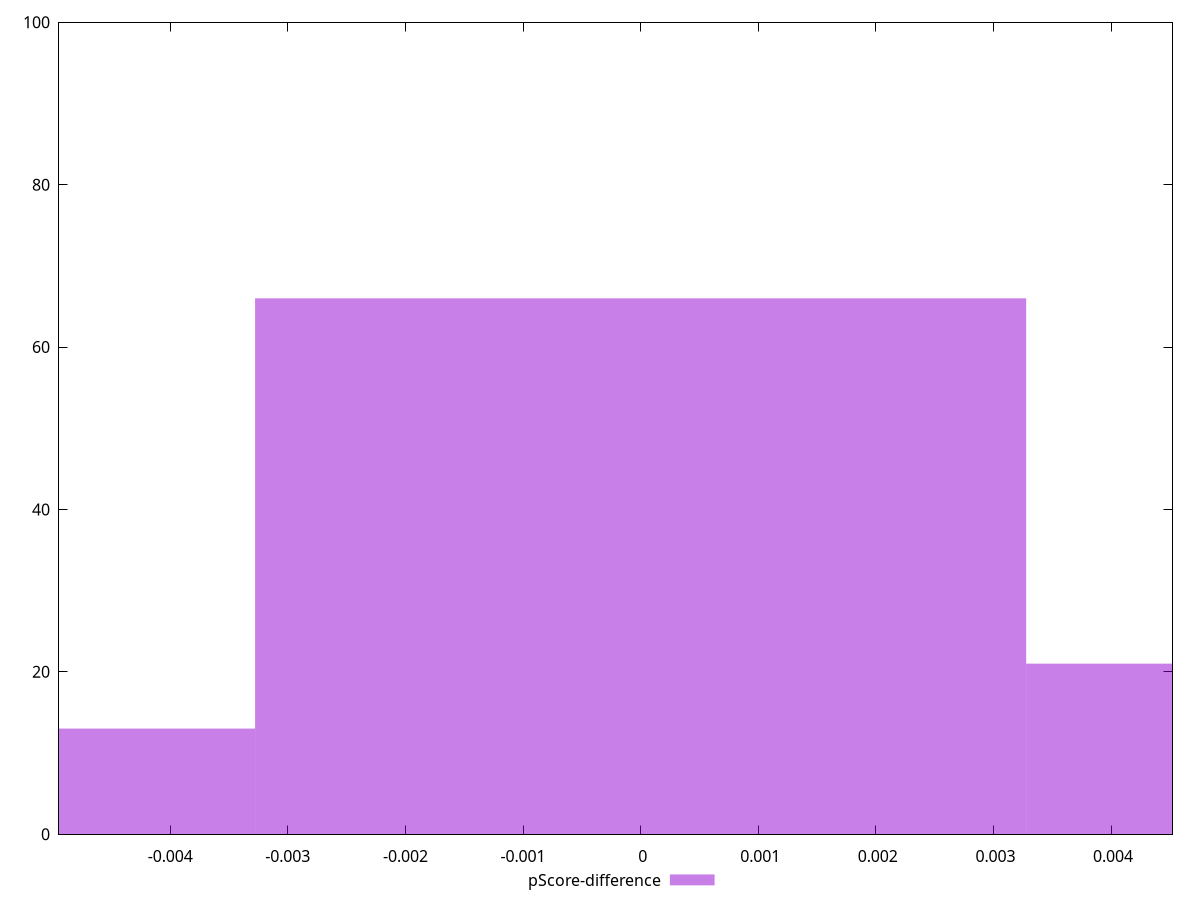 reset

$pScoreDifference <<EOF
0 66
0.006555870281044833 21
-0.006555870281044833 13
EOF

set key outside below
set boxwidth 0.006555870281044833
set xrange [-0.004945058664796553:0.00452196397334137]
set yrange [0:100]
set trange [0:100]
set style fill transparent solid 0.5 noborder
set terminal svg size 640, 490 enhanced background rgb 'white'
set output "report_00013_2021-02-09T12-04-24.940Z/first-meaningful-paint/samples/pages/pScore-difference/histogram.svg"

plot $pScoreDifference title "pScore-difference" with boxes

reset

